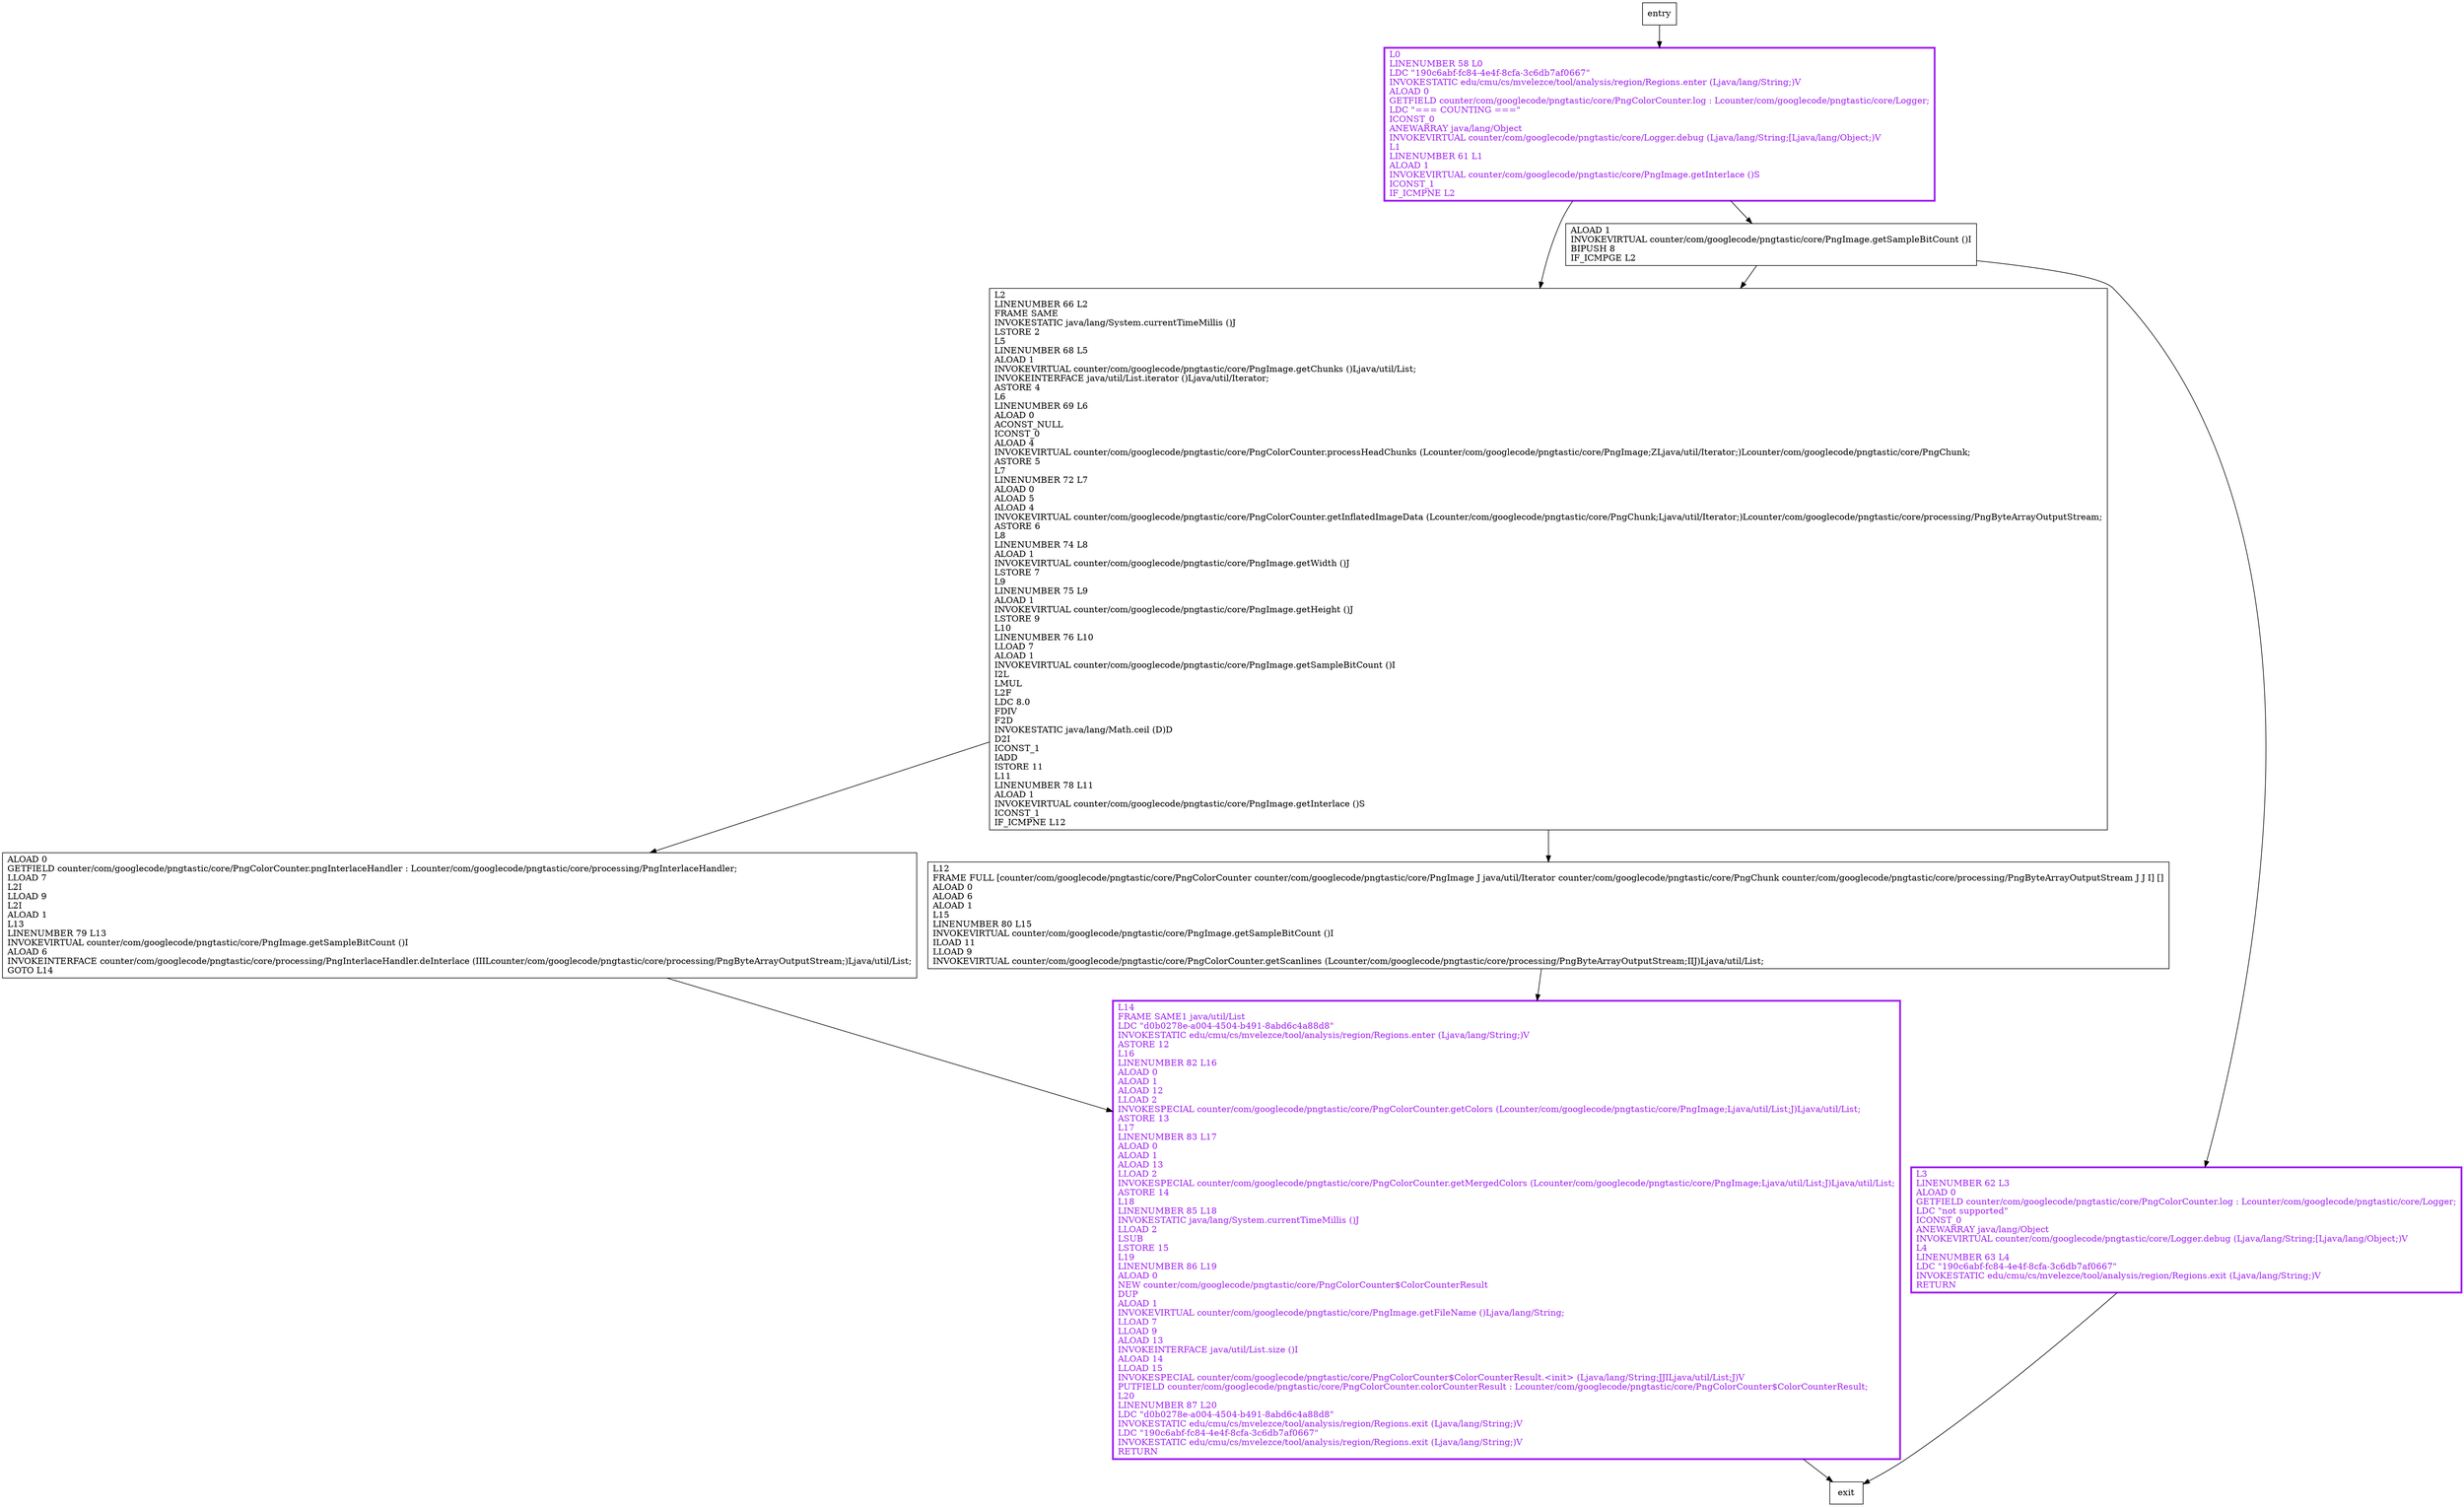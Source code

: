 digraph count {
node [shape=record];
1444872511 [label="ALOAD 0\lGETFIELD counter/com/googlecode/pngtastic/core/PngColorCounter.pngInterlaceHandler : Lcounter/com/googlecode/pngtastic/core/processing/PngInterlaceHandler;\lLLOAD 7\lL2I\lLLOAD 9\lL2I\lALOAD 1\lL13\lLINENUMBER 79 L13\lINVOKEVIRTUAL counter/com/googlecode/pngtastic/core/PngImage.getSampleBitCount ()I\lALOAD 6\lINVOKEINTERFACE counter/com/googlecode/pngtastic/core/processing/PngInterlaceHandler.deInterlace (IIILcounter/com/googlecode/pngtastic/core/processing/PngByteArrayOutputStream;)Ljava/util/List;\lGOTO L14\l"];
1779496058 [label="ALOAD 1\lINVOKEVIRTUAL counter/com/googlecode/pngtastic/core/PngImage.getSampleBitCount ()I\lBIPUSH 8\lIF_ICMPGE L2\l"];
1875574014 [label="L12\lFRAME FULL [counter/com/googlecode/pngtastic/core/PngColorCounter counter/com/googlecode/pngtastic/core/PngImage J java/util/Iterator counter/com/googlecode/pngtastic/core/PngChunk counter/com/googlecode/pngtastic/core/processing/PngByteArrayOutputStream J J I] []\lALOAD 0\lALOAD 6\lALOAD 1\lL15\lLINENUMBER 80 L15\lINVOKEVIRTUAL counter/com/googlecode/pngtastic/core/PngImage.getSampleBitCount ()I\lILOAD 11\lLLOAD 9\lINVOKEVIRTUAL counter/com/googlecode/pngtastic/core/PngColorCounter.getScanlines (Lcounter/com/googlecode/pngtastic/core/processing/PngByteArrayOutputStream;IIJ)Ljava/util/List;\l"];
1955183780 [label="L2\lLINENUMBER 66 L2\lFRAME SAME\lINVOKESTATIC java/lang/System.currentTimeMillis ()J\lLSTORE 2\lL5\lLINENUMBER 68 L5\lALOAD 1\lINVOKEVIRTUAL counter/com/googlecode/pngtastic/core/PngImage.getChunks ()Ljava/util/List;\lINVOKEINTERFACE java/util/List.iterator ()Ljava/util/Iterator;\lASTORE 4\lL6\lLINENUMBER 69 L6\lALOAD 0\lACONST_NULL\lICONST_0\lALOAD 4\lINVOKEVIRTUAL counter/com/googlecode/pngtastic/core/PngColorCounter.processHeadChunks (Lcounter/com/googlecode/pngtastic/core/PngImage;ZLjava/util/Iterator;)Lcounter/com/googlecode/pngtastic/core/PngChunk;\lASTORE 5\lL7\lLINENUMBER 72 L7\lALOAD 0\lALOAD 5\lALOAD 4\lINVOKEVIRTUAL counter/com/googlecode/pngtastic/core/PngColorCounter.getInflatedImageData (Lcounter/com/googlecode/pngtastic/core/PngChunk;Ljava/util/Iterator;)Lcounter/com/googlecode/pngtastic/core/processing/PngByteArrayOutputStream;\lASTORE 6\lL8\lLINENUMBER 74 L8\lALOAD 1\lINVOKEVIRTUAL counter/com/googlecode/pngtastic/core/PngImage.getWidth ()J\lLSTORE 7\lL9\lLINENUMBER 75 L9\lALOAD 1\lINVOKEVIRTUAL counter/com/googlecode/pngtastic/core/PngImage.getHeight ()J\lLSTORE 9\lL10\lLINENUMBER 76 L10\lLLOAD 7\lALOAD 1\lINVOKEVIRTUAL counter/com/googlecode/pngtastic/core/PngImage.getSampleBitCount ()I\lI2L\lLMUL\lL2F\lLDC 8.0\lFDIV\lF2D\lINVOKESTATIC java/lang/Math.ceil (D)D\lD2I\lICONST_1\lIADD\lISTORE 11\lL11\lLINENUMBER 78 L11\lALOAD 1\lINVOKEVIRTUAL counter/com/googlecode/pngtastic/core/PngImage.getInterlace ()S\lICONST_1\lIF_ICMPNE L12\l"];
994151586 [label="L14\lFRAME SAME1 java/util/List\lLDC \"d0b0278e-a004-4504-b491-8abd6c4a88d8\"\lINVOKESTATIC edu/cmu/cs/mvelezce/tool/analysis/region/Regions.enter (Ljava/lang/String;)V\lASTORE 12\lL16\lLINENUMBER 82 L16\lALOAD 0\lALOAD 1\lALOAD 12\lLLOAD 2\lINVOKESPECIAL counter/com/googlecode/pngtastic/core/PngColorCounter.getColors (Lcounter/com/googlecode/pngtastic/core/PngImage;Ljava/util/List;J)Ljava/util/List;\lASTORE 13\lL17\lLINENUMBER 83 L17\lALOAD 0\lALOAD 1\lALOAD 13\lLLOAD 2\lINVOKESPECIAL counter/com/googlecode/pngtastic/core/PngColorCounter.getMergedColors (Lcounter/com/googlecode/pngtastic/core/PngImage;Ljava/util/List;J)Ljava/util/List;\lASTORE 14\lL18\lLINENUMBER 85 L18\lINVOKESTATIC java/lang/System.currentTimeMillis ()J\lLLOAD 2\lLSUB\lLSTORE 15\lL19\lLINENUMBER 86 L19\lALOAD 0\lNEW counter/com/googlecode/pngtastic/core/PngColorCounter$ColorCounterResult\lDUP\lALOAD 1\lINVOKEVIRTUAL counter/com/googlecode/pngtastic/core/PngImage.getFileName ()Ljava/lang/String;\lLLOAD 7\lLLOAD 9\lALOAD 13\lINVOKEINTERFACE java/util/List.size ()I\lALOAD 14\lLLOAD 15\lINVOKESPECIAL counter/com/googlecode/pngtastic/core/PngColorCounter$ColorCounterResult.\<init\> (Ljava/lang/String;JJILjava/util/List;J)V\lPUTFIELD counter/com/googlecode/pngtastic/core/PngColorCounter.colorCounterResult : Lcounter/com/googlecode/pngtastic/core/PngColorCounter$ColorCounterResult;\lL20\lLINENUMBER 87 L20\lLDC \"d0b0278e-a004-4504-b491-8abd6c4a88d8\"\lINVOKESTATIC edu/cmu/cs/mvelezce/tool/analysis/region/Regions.exit (Ljava/lang/String;)V\lLDC \"190c6abf-fc84-4e4f-8cfa-3c6db7af0667\"\lINVOKESTATIC edu/cmu/cs/mvelezce/tool/analysis/region/Regions.exit (Ljava/lang/String;)V\lRETURN\l"];
793202287 [label="L3\lLINENUMBER 62 L3\lALOAD 0\lGETFIELD counter/com/googlecode/pngtastic/core/PngColorCounter.log : Lcounter/com/googlecode/pngtastic/core/Logger;\lLDC \"not supported\"\lICONST_0\lANEWARRAY java/lang/Object\lINVOKEVIRTUAL counter/com/googlecode/pngtastic/core/Logger.debug (Ljava/lang/String;[Ljava/lang/Object;)V\lL4\lLINENUMBER 63 L4\lLDC \"190c6abf-fc84-4e4f-8cfa-3c6db7af0667\"\lINVOKESTATIC edu/cmu/cs/mvelezce/tool/analysis/region/Regions.exit (Ljava/lang/String;)V\lRETURN\l"];
735928835 [label="L0\lLINENUMBER 58 L0\lLDC \"190c6abf-fc84-4e4f-8cfa-3c6db7af0667\"\lINVOKESTATIC edu/cmu/cs/mvelezce/tool/analysis/region/Regions.enter (Ljava/lang/String;)V\lALOAD 0\lGETFIELD counter/com/googlecode/pngtastic/core/PngColorCounter.log : Lcounter/com/googlecode/pngtastic/core/Logger;\lLDC \"=== COUNTING ===\"\lICONST_0\lANEWARRAY java/lang/Object\lINVOKEVIRTUAL counter/com/googlecode/pngtastic/core/Logger.debug (Ljava/lang/String;[Ljava/lang/Object;)V\lL1\lLINENUMBER 61 L1\lALOAD 1\lINVOKEVIRTUAL counter/com/googlecode/pngtastic/core/PngImage.getInterlace ()S\lICONST_1\lIF_ICMPNE L2\l"];
entry;
exit;
entry -> 735928835;
1444872511 -> 994151586;
1779496058 -> 1955183780;
1779496058 -> 793202287;
1875574014 -> 994151586;
1955183780 -> 1444872511;
1955183780 -> 1875574014;
994151586 -> exit;
793202287 -> exit;
735928835 -> 1779496058;
735928835 -> 1955183780;
994151586[fontcolor="purple", penwidth=3, color="purple"];
793202287[fontcolor="purple", penwidth=3, color="purple"];
735928835[fontcolor="purple", penwidth=3, color="purple"];
}
